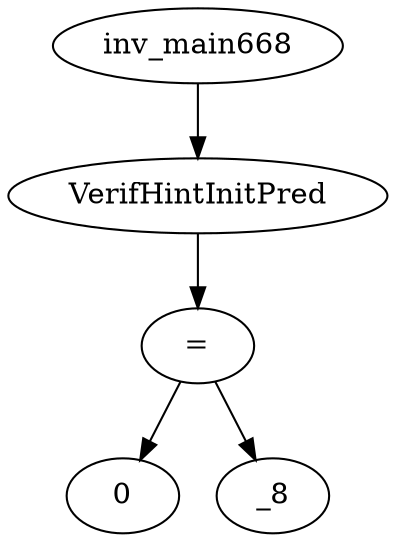 digraph dag {
0 [label="inv_main668"];
1 [label="VerifHintInitPred"];
2 [label="="];
3 [label="0"];
4 [label="_8"];
0->1
1->2
2->4
2 -> 3
}

